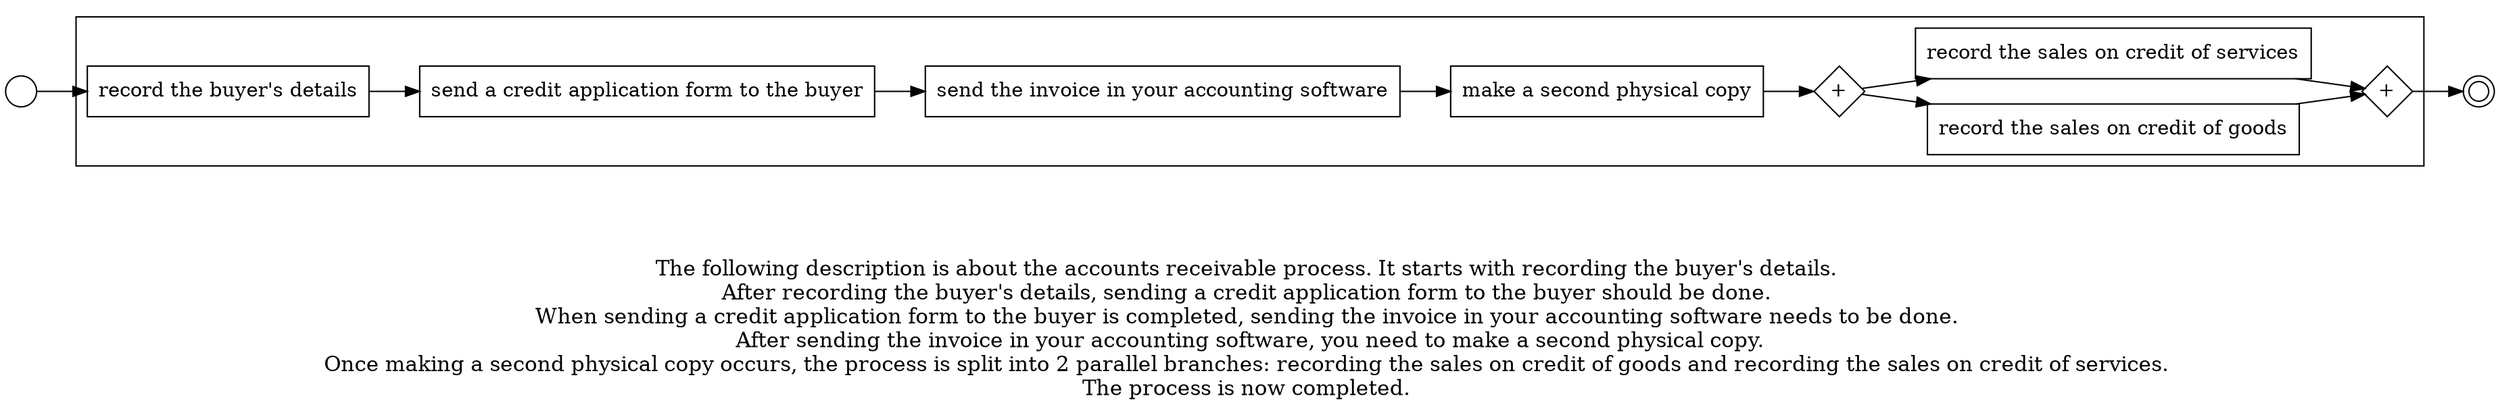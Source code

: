 digraph accounts_receivable_process_199 {
	graph [rankdir=LR]
	START_NODE [label="" shape=circle width=0.3]
	subgraph CLUSTER_0 {
		"record the buyer's details" [shape=box]
		"send a credit application form to the buyer" [shape=box]
		"record the buyer's details" -> "send a credit application form to the buyer"
		"send the invoice in your accounting software" [shape=box]
		"send a credit application form to the buyer" -> "send the invoice in your accounting software"
		"make a second physical copy" [shape=box]
		"send the invoice in your accounting software" -> "make a second physical copy"
		"AND_SPLIT--5. Accounting for accounts receivable_GKO0" [label="+" fixedsize=true shape=diamond width=0.5]
		"make a second physical copy" -> "AND_SPLIT--5. Accounting for accounts receivable_GKO0"
		"record the sales on credit of goods" [shape=box]
		"AND_SPLIT--5. Accounting for accounts receivable_GKO0" -> "record the sales on credit of goods"
		"record the sales on credit of services" [shape=box]
		"AND_SPLIT--5. Accounting for accounts receivable_GKO0" -> "record the sales on credit of services"
		"AND_JOIN--5. Accounting for accounts receivable_GKO0" [label="+" fixedsize=true shape=diamond width=0.5]
		"record the sales on credit of goods" -> "AND_JOIN--5. Accounting for accounts receivable_GKO0"
		"record the sales on credit of services" -> "AND_JOIN--5. Accounting for accounts receivable_GKO0"
	}
	START_NODE -> "record the buyer's details"
	END_NODE [label="" shape=doublecircle width=0.2]
	"AND_JOIN--5. Accounting for accounts receivable_GKO0" -> END_NODE
	fontsize=15 label="\n\n
The following description is about the accounts receivable process. It starts with recording the buyer's details. 
After recording the buyer's details, sending a credit application form to the buyer should be done. 
When sending a credit application form to the buyer is completed, sending the invoice in your accounting software needs to be done. 
After sending the invoice in your accounting software, you need to make a second physical copy.
Once making a second physical copy occurs, the process is split into 2 parallel branches: recording the sales on credit of goods and recording the sales on credit of services. 
The process is now completed. 
"
}
